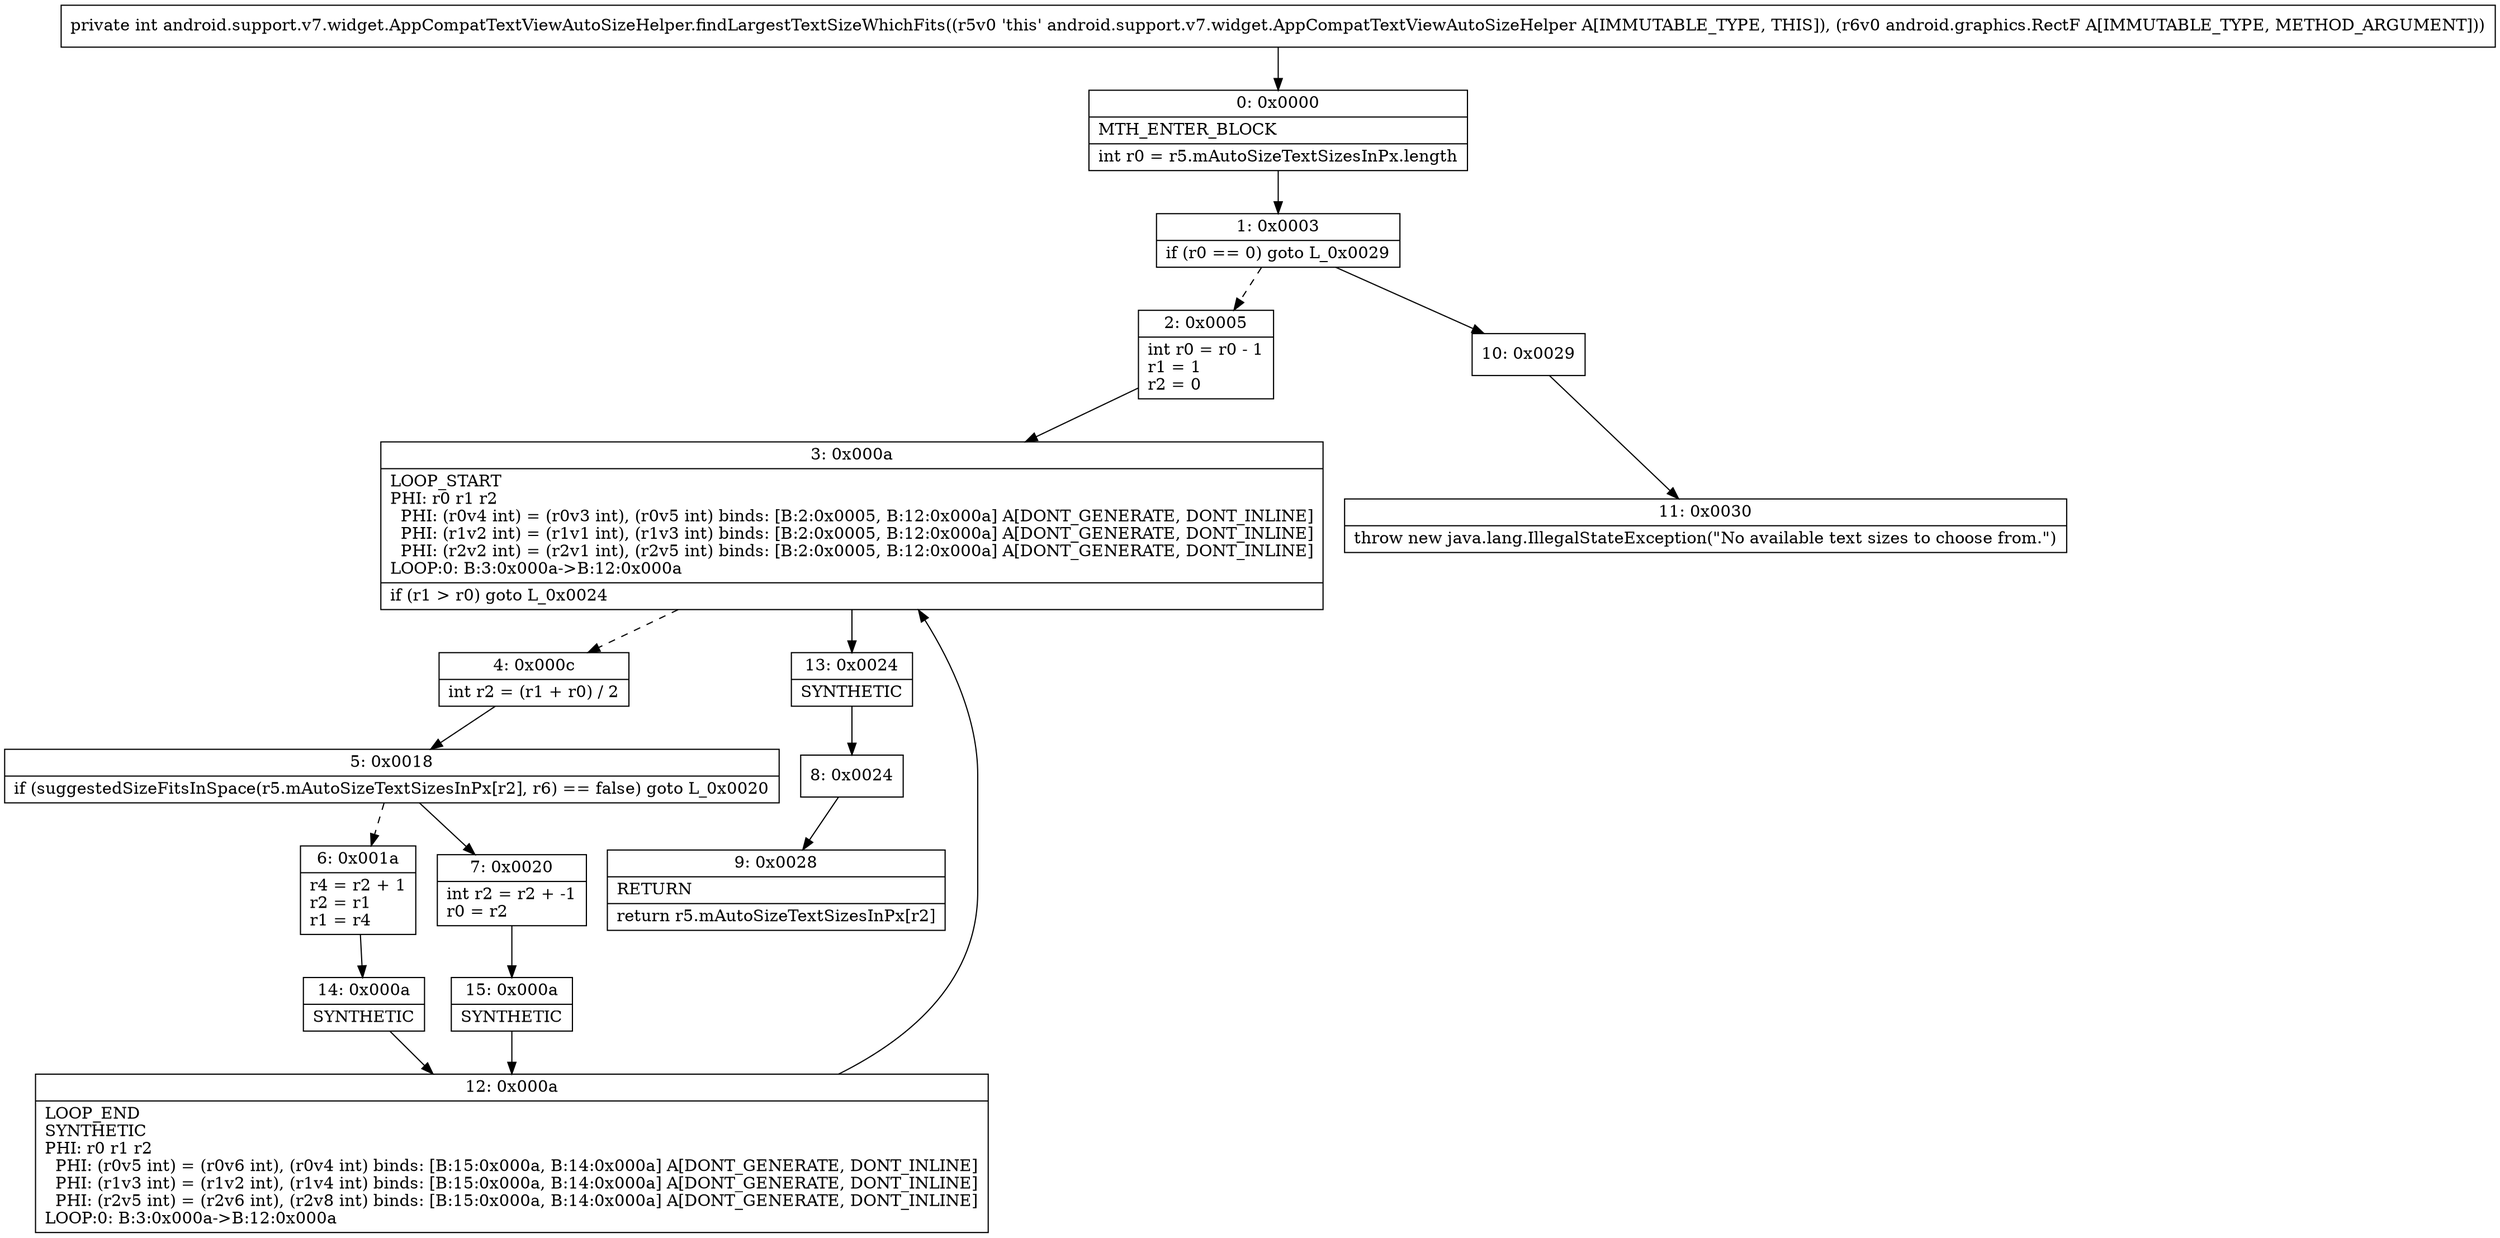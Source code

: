 digraph "CFG forandroid.support.v7.widget.AppCompatTextViewAutoSizeHelper.findLargestTextSizeWhichFits(Landroid\/graphics\/RectF;)I" {
Node_0 [shape=record,label="{0\:\ 0x0000|MTH_ENTER_BLOCK\l|int r0 = r5.mAutoSizeTextSizesInPx.length\l}"];
Node_1 [shape=record,label="{1\:\ 0x0003|if (r0 == 0) goto L_0x0029\l}"];
Node_2 [shape=record,label="{2\:\ 0x0005|int r0 = r0 \- 1\lr1 = 1\lr2 = 0\l}"];
Node_3 [shape=record,label="{3\:\ 0x000a|LOOP_START\lPHI: r0 r1 r2 \l  PHI: (r0v4 int) = (r0v3 int), (r0v5 int) binds: [B:2:0x0005, B:12:0x000a] A[DONT_GENERATE, DONT_INLINE]\l  PHI: (r1v2 int) = (r1v1 int), (r1v3 int) binds: [B:2:0x0005, B:12:0x000a] A[DONT_GENERATE, DONT_INLINE]\l  PHI: (r2v2 int) = (r2v1 int), (r2v5 int) binds: [B:2:0x0005, B:12:0x000a] A[DONT_GENERATE, DONT_INLINE]\lLOOP:0: B:3:0x000a\-\>B:12:0x000a\l|if (r1 \> r0) goto L_0x0024\l}"];
Node_4 [shape=record,label="{4\:\ 0x000c|int r2 = (r1 + r0) \/ 2\l}"];
Node_5 [shape=record,label="{5\:\ 0x0018|if (suggestedSizeFitsInSpace(r5.mAutoSizeTextSizesInPx[r2], r6) == false) goto L_0x0020\l}"];
Node_6 [shape=record,label="{6\:\ 0x001a|r4 = r2 + 1\lr2 = r1\lr1 = r4\l}"];
Node_7 [shape=record,label="{7\:\ 0x0020|int r2 = r2 + \-1\lr0 = r2\l}"];
Node_8 [shape=record,label="{8\:\ 0x0024}"];
Node_9 [shape=record,label="{9\:\ 0x0028|RETURN\l|return r5.mAutoSizeTextSizesInPx[r2]\l}"];
Node_10 [shape=record,label="{10\:\ 0x0029}"];
Node_11 [shape=record,label="{11\:\ 0x0030|throw new java.lang.IllegalStateException(\"No available text sizes to choose from.\")\l}"];
Node_12 [shape=record,label="{12\:\ 0x000a|LOOP_END\lSYNTHETIC\lPHI: r0 r1 r2 \l  PHI: (r0v5 int) = (r0v6 int), (r0v4 int) binds: [B:15:0x000a, B:14:0x000a] A[DONT_GENERATE, DONT_INLINE]\l  PHI: (r1v3 int) = (r1v2 int), (r1v4 int) binds: [B:15:0x000a, B:14:0x000a] A[DONT_GENERATE, DONT_INLINE]\l  PHI: (r2v5 int) = (r2v6 int), (r2v8 int) binds: [B:15:0x000a, B:14:0x000a] A[DONT_GENERATE, DONT_INLINE]\lLOOP:0: B:3:0x000a\-\>B:12:0x000a\l}"];
Node_13 [shape=record,label="{13\:\ 0x0024|SYNTHETIC\l}"];
Node_14 [shape=record,label="{14\:\ 0x000a|SYNTHETIC\l}"];
Node_15 [shape=record,label="{15\:\ 0x000a|SYNTHETIC\l}"];
MethodNode[shape=record,label="{private int android.support.v7.widget.AppCompatTextViewAutoSizeHelper.findLargestTextSizeWhichFits((r5v0 'this' android.support.v7.widget.AppCompatTextViewAutoSizeHelper A[IMMUTABLE_TYPE, THIS]), (r6v0 android.graphics.RectF A[IMMUTABLE_TYPE, METHOD_ARGUMENT])) }"];
MethodNode -> Node_0;
Node_0 -> Node_1;
Node_1 -> Node_2[style=dashed];
Node_1 -> Node_10;
Node_2 -> Node_3;
Node_3 -> Node_4[style=dashed];
Node_3 -> Node_13;
Node_4 -> Node_5;
Node_5 -> Node_6[style=dashed];
Node_5 -> Node_7;
Node_6 -> Node_14;
Node_7 -> Node_15;
Node_8 -> Node_9;
Node_10 -> Node_11;
Node_12 -> Node_3;
Node_13 -> Node_8;
Node_14 -> Node_12;
Node_15 -> Node_12;
}

